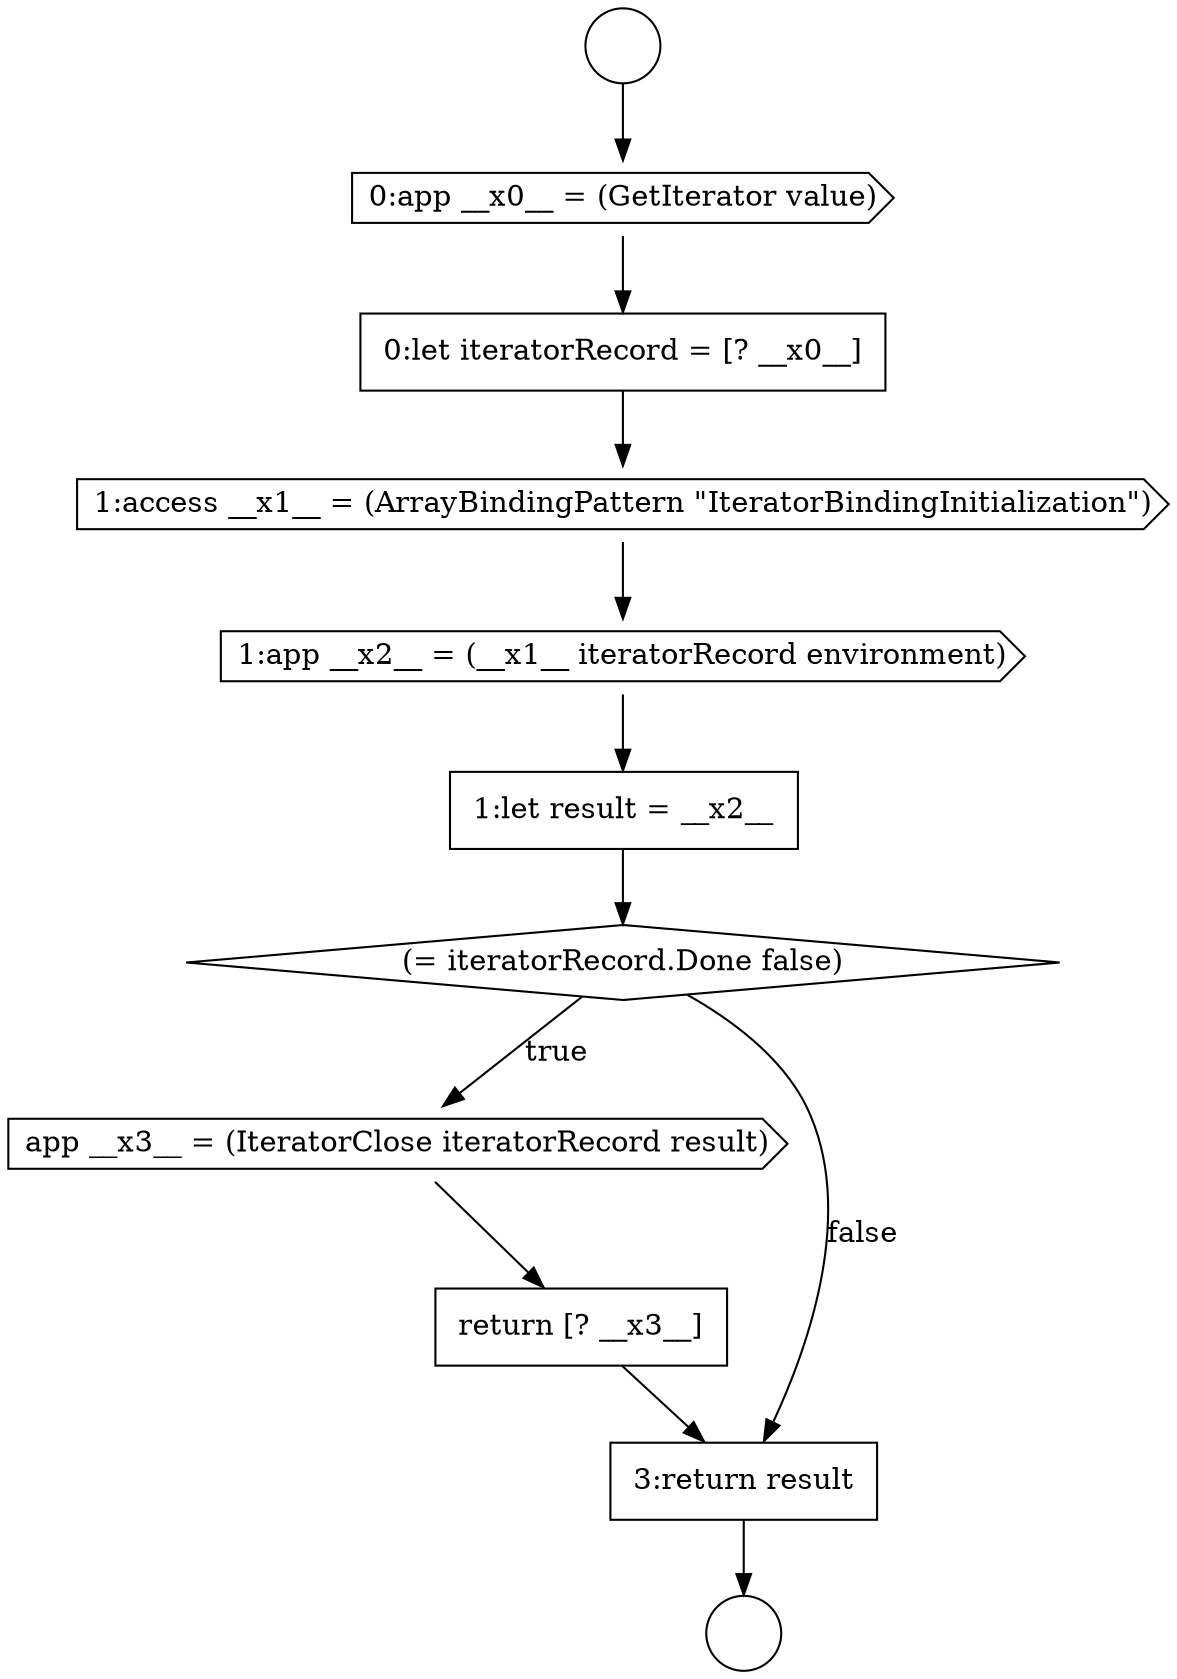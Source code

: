 digraph {
  node6227 [shape=diamond, label=<<font color="black">(= iteratorRecord.Done false)</font>> color="black" fillcolor="white" style=filled]
  node6221 [shape=circle label=" " color="black" fillcolor="white" style=filled]
  node6224 [shape=cds, label=<<font color="black">1:access __x1__ = (ArrayBindingPattern &quot;IteratorBindingInitialization&quot;)</font>> color="black" fillcolor="white" style=filled]
  node6228 [shape=cds, label=<<font color="black">app __x3__ = (IteratorClose iteratorRecord result)</font>> color="black" fillcolor="white" style=filled]
  node6229 [shape=none, margin=0, label=<<font color="black">
    <table border="0" cellborder="1" cellspacing="0" cellpadding="10">
      <tr><td align="left">return [? __x3__]</td></tr>
    </table>
  </font>> color="black" fillcolor="white" style=filled]
  node6223 [shape=none, margin=0, label=<<font color="black">
    <table border="0" cellborder="1" cellspacing="0" cellpadding="10">
      <tr><td align="left">0:let iteratorRecord = [? __x0__]</td></tr>
    </table>
  </font>> color="black" fillcolor="white" style=filled]
  node6225 [shape=cds, label=<<font color="black">1:app __x2__ = (__x1__ iteratorRecord environment)</font>> color="black" fillcolor="white" style=filled]
  node6220 [shape=circle label=" " color="black" fillcolor="white" style=filled]
  node6230 [shape=none, margin=0, label=<<font color="black">
    <table border="0" cellborder="1" cellspacing="0" cellpadding="10">
      <tr><td align="left">3:return result</td></tr>
    </table>
  </font>> color="black" fillcolor="white" style=filled]
  node6226 [shape=none, margin=0, label=<<font color="black">
    <table border="0" cellborder="1" cellspacing="0" cellpadding="10">
      <tr><td align="left">1:let result = __x2__</td></tr>
    </table>
  </font>> color="black" fillcolor="white" style=filled]
  node6222 [shape=cds, label=<<font color="black">0:app __x0__ = (GetIterator value)</font>> color="black" fillcolor="white" style=filled]
  node6224 -> node6225 [ color="black"]
  node6220 -> node6222 [ color="black"]
  node6223 -> node6224 [ color="black"]
  node6230 -> node6221 [ color="black"]
  node6225 -> node6226 [ color="black"]
  node6226 -> node6227 [ color="black"]
  node6229 -> node6230 [ color="black"]
  node6222 -> node6223 [ color="black"]
  node6227 -> node6228 [label=<<font color="black">true</font>> color="black"]
  node6227 -> node6230 [label=<<font color="black">false</font>> color="black"]
  node6228 -> node6229 [ color="black"]
}
